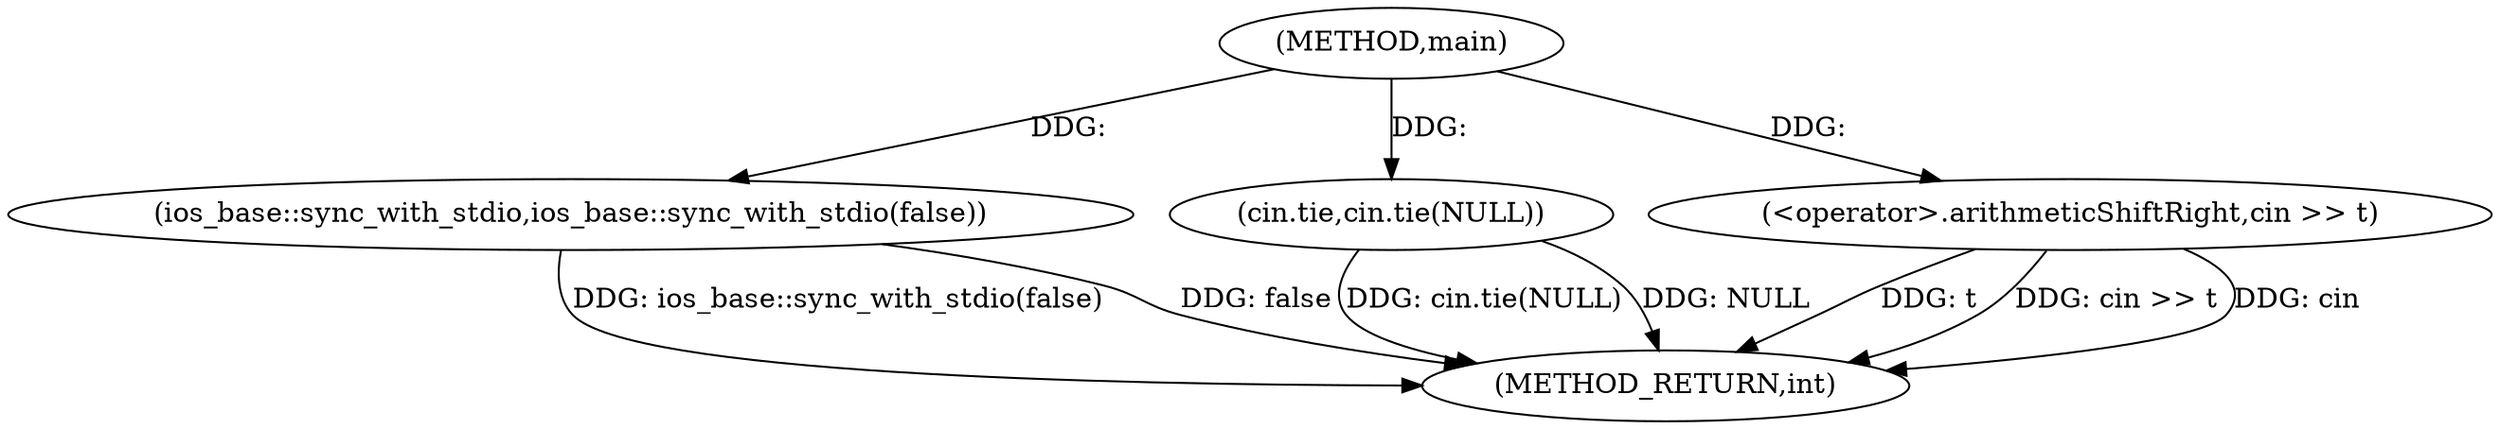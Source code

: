 digraph "main" {  
"1000171" [label = "(METHOD,main)" ]
"1000181" [label = "(METHOD_RETURN,int)" ]
"1000173" [label = "(ios_base::sync_with_stdio,ios_base::sync_with_stdio(false))" ]
"1000175" [label = "(cin.tie,cin.tie(NULL))" ]
"1000178" [label = "(<operator>.arithmeticShiftRight,cin >> t)" ]
  "1000173" -> "1000181"  [ label = "DDG: ios_base::sync_with_stdio(false)"] 
  "1000175" -> "1000181"  [ label = "DDG: cin.tie(NULL)"] 
  "1000178" -> "1000181"  [ label = "DDG: t"] 
  "1000178" -> "1000181"  [ label = "DDG: cin >> t"] 
  "1000178" -> "1000181"  [ label = "DDG: cin"] 
  "1000175" -> "1000181"  [ label = "DDG: NULL"] 
  "1000173" -> "1000181"  [ label = "DDG: false"] 
  "1000171" -> "1000173"  [ label = "DDG: "] 
  "1000171" -> "1000175"  [ label = "DDG: "] 
  "1000171" -> "1000178"  [ label = "DDG: "] 
}
